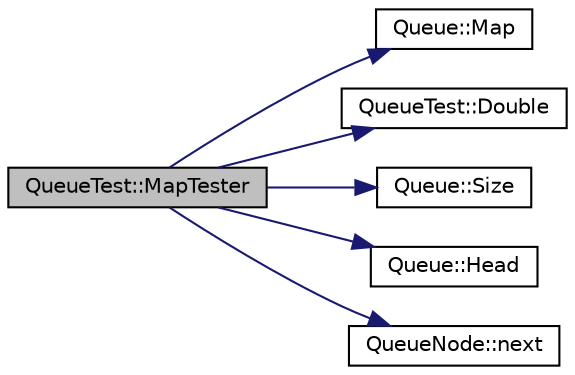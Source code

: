 digraph "QueueTest::MapTester"
{
  edge [fontname="Helvetica",fontsize="10",labelfontname="Helvetica",labelfontsize="10"];
  node [fontname="Helvetica",fontsize="10",shape=record];
  rankdir="LR";
  Node4 [label="QueueTest::MapTester",height=0.2,width=0.4,color="black", fillcolor="grey75", style="filled", fontcolor="black"];
  Node4 -> Node5 [color="midnightblue",fontsize="10",style="solid",fontname="Helvetica"];
  Node5 [label="Queue::Map",height=0.2,width=0.4,color="black", fillcolor="white", style="filled",URL="$d4/da4/class_queue.html#a904a696292fc593adc6fd21fb229d760"];
  Node4 -> Node6 [color="midnightblue",fontsize="10",style="solid",fontname="Helvetica"];
  Node6 [label="QueueTest::Double",height=0.2,width=0.4,color="black", fillcolor="white", style="filled",URL="$dd/d38/class_queue_test.html#a2c7e0d1edb558dbbc4c085316d3d1ee6"];
  Node4 -> Node7 [color="midnightblue",fontsize="10",style="solid",fontname="Helvetica"];
  Node7 [label="Queue::Size",height=0.2,width=0.4,color="black", fillcolor="white", style="filled",URL="$d4/da4/class_queue.html#abc4d78b5f66041011c5590bf703847b0"];
  Node4 -> Node8 [color="midnightblue",fontsize="10",style="solid",fontname="Helvetica"];
  Node8 [label="Queue::Head",height=0.2,width=0.4,color="black", fillcolor="white", style="filled",URL="$d4/da4/class_queue.html#a71aa0154ef75bb87a53b6af1829fcd5e"];
  Node4 -> Node9 [color="midnightblue",fontsize="10",style="solid",fontname="Helvetica"];
  Node9 [label="QueueNode::next",height=0.2,width=0.4,color="black", fillcolor="white", style="filled",URL="$d1/d16/class_queue_node.html#a8a9fdf488da06533360999ef85db56ea"];
}
